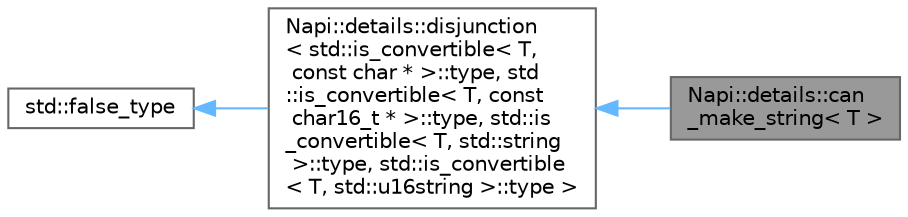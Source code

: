 digraph "Napi::details::can_make_string&lt; T &gt;"
{
 // LATEX_PDF_SIZE
  bgcolor="transparent";
  edge [fontname=Helvetica,fontsize=10,labelfontname=Helvetica,labelfontsize=10];
  node [fontname=Helvetica,fontsize=10,shape=box,height=0.2,width=0.4];
  rankdir="LR";
  Node1 [id="Node000001",label="Napi::details::can\l_make_string\< T \>",height=0.2,width=0.4,color="gray40", fillcolor="grey60", style="filled", fontcolor="black",tooltip=" "];
  Node2 -> Node1 [id="edge1_Node000001_Node000002",dir="back",color="steelblue1",style="solid",tooltip=" "];
  Node2 [id="Node000002",label="Napi::details::disjunction\l\< std::is_convertible\< T,\l const char * \>::type, std\l::is_convertible\< T, const\l char16_t * \>::type, std::is\l_convertible\< T, std::string\l \>::type, std::is_convertible\l\< T, std::u16string \>::type \>",height=0.2,width=0.4,color="gray40", fillcolor="white", style="filled",URL="$struct_napi_1_1details_1_1disjunction.html",tooltip=" "];
  Node3 -> Node2 [id="edge2_Node000002_Node000003",dir="back",color="steelblue1",style="solid",tooltip=" "];
  Node3 [id="Node000003",label="std::false_type",height=0.2,width=0.4,color="gray40", fillcolor="white", style="filled",tooltip=" "];
}
